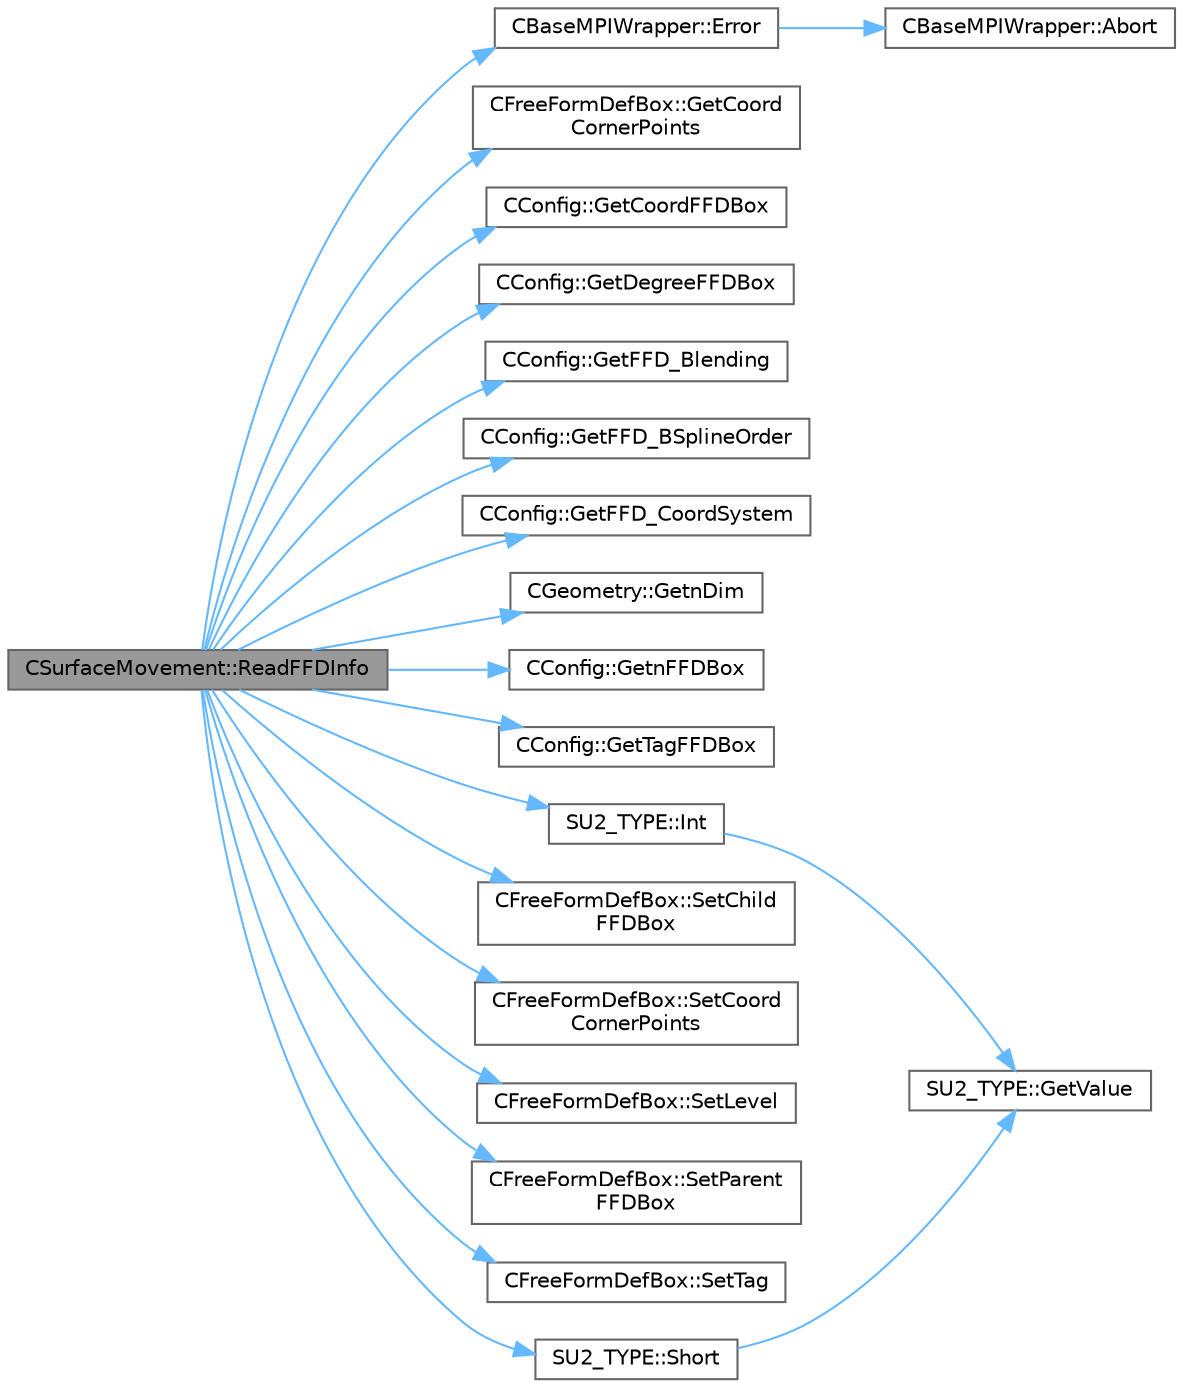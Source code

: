 digraph "CSurfaceMovement::ReadFFDInfo"
{
 // LATEX_PDF_SIZE
  bgcolor="transparent";
  edge [fontname=Helvetica,fontsize=10,labelfontname=Helvetica,labelfontsize=10];
  node [fontname=Helvetica,fontsize=10,shape=box,height=0.2,width=0.4];
  rankdir="LR";
  Node1 [id="Node000001",label="CSurfaceMovement::ReadFFDInfo",height=0.2,width=0.4,color="gray40", fillcolor="grey60", style="filled", fontcolor="black",tooltip="Read the free form information from the grid input file."];
  Node1 -> Node2 [id="edge1_Node000001_Node000002",color="steelblue1",style="solid",tooltip=" "];
  Node2 [id="Node000002",label="CBaseMPIWrapper::Error",height=0.2,width=0.4,color="grey40", fillcolor="white", style="filled",URL="$classCBaseMPIWrapper.html#a04457c47629bda56704e6a8804833eeb",tooltip=" "];
  Node2 -> Node3 [id="edge2_Node000002_Node000003",color="steelblue1",style="solid",tooltip=" "];
  Node3 [id="Node000003",label="CBaseMPIWrapper::Abort",height=0.2,width=0.4,color="grey40", fillcolor="white", style="filled",URL="$classCBaseMPIWrapper.html#af7297d861dca86b45cf561b6ab642e8f",tooltip=" "];
  Node1 -> Node4 [id="edge3_Node000001_Node000004",color="steelblue1",style="solid",tooltip=" "];
  Node4 [id="Node000004",label="CFreeFormDefBox::GetCoord\lCornerPoints",height=0.2,width=0.4,color="grey40", fillcolor="white", style="filled",URL="$classCFreeFormDefBox.html#a0d9cc216d53327e239b7b75173ff3b9a",tooltip="Get the coordinates of the corner points."];
  Node1 -> Node5 [id="edge4_Node000001_Node000005",color="steelblue1",style="solid",tooltip=" "];
  Node5 [id="Node000005",label="CConfig::GetCoordFFDBox",height=0.2,width=0.4,color="grey40", fillcolor="white", style="filled",URL="$classCConfig.html#a0f97861d7423b25b29911e2f0e7a88aa",tooltip="Get the coordinates of the FFD corner points."];
  Node1 -> Node6 [id="edge5_Node000001_Node000006",color="steelblue1",style="solid",tooltip=" "];
  Node6 [id="Node000006",label="CConfig::GetDegreeFFDBox",height=0.2,width=0.4,color="grey40", fillcolor="white", style="filled",URL="$classCConfig.html#abf1d289f10c8de4f5c498c3c1b6e0027",tooltip="Get the degree of the FFD corner points."];
  Node1 -> Node7 [id="edge6_Node000001_Node000007",color="steelblue1",style="solid",tooltip=" "];
  Node7 [id="Node000007",label="CConfig::GetFFD_Blending",height=0.2,width=0.4,color="grey40", fillcolor="white", style="filled",URL="$classCConfig.html#aff8f28391b7ff18c0b9b2564551f4283",tooltip="Get the kind of FFD Blending function."];
  Node1 -> Node8 [id="edge7_Node000001_Node000008",color="steelblue1",style="solid",tooltip=" "];
  Node8 [id="Node000008",label="CConfig::GetFFD_BSplineOrder",height=0.2,width=0.4,color="grey40", fillcolor="white", style="filled",URL="$classCConfig.html#ad497d05cbb6114312c240d2e87a991dc",tooltip="Get the kind BSpline Order in i,j,k direction."];
  Node1 -> Node9 [id="edge8_Node000001_Node000009",color="steelblue1",style="solid",tooltip=" "];
  Node9 [id="Node000009",label="CConfig::GetFFD_CoordSystem",height=0.2,width=0.4,color="grey40", fillcolor="white", style="filled",URL="$classCConfig.html#a021684afea5232355bfac7c66291f745",tooltip="Get the coordinate system that we are going to use to define the FFD."];
  Node1 -> Node10 [id="edge9_Node000001_Node000010",color="steelblue1",style="solid",tooltip=" "];
  Node10 [id="Node000010",label="CGeometry::GetnDim",height=0.2,width=0.4,color="grey40", fillcolor="white", style="filled",URL="$classCGeometry.html#ace7f7fe876f629f5bd5f92d4805a1a4b",tooltip="Get number of coordinates."];
  Node1 -> Node11 [id="edge10_Node000001_Node000011",color="steelblue1",style="solid",tooltip=" "];
  Node11 [id="Node000011",label="CConfig::GetnFFDBox",height=0.2,width=0.4,color="grey40", fillcolor="white", style="filled",URL="$classCConfig.html#a666e3d703600e4182e5434c7194d1cb2",tooltip="Get the number of FFD boxes."];
  Node1 -> Node12 [id="edge11_Node000001_Node000012",color="steelblue1",style="solid",tooltip=" "];
  Node12 [id="Node000012",label="CConfig::GetTagFFDBox",height=0.2,width=0.4,color="grey40", fillcolor="white", style="filled",URL="$classCConfig.html#a4f1ddc66eaee8f6667a2a902419c771e",tooltip="Get the FFD Tag of a particular FFD box."];
  Node1 -> Node13 [id="edge12_Node000001_Node000013",color="steelblue1",style="solid",tooltip=" "];
  Node13 [id="Node000013",label="SU2_TYPE::Int",height=0.2,width=0.4,color="grey40", fillcolor="white", style="filled",URL="$namespaceSU2__TYPE.html#a6b48817766d8a6486caa2807a52f6bae",tooltip="Casts the primitive value to int (uses GetValue, already implemented for each type)."];
  Node13 -> Node14 [id="edge13_Node000013_Node000014",color="steelblue1",style="solid",tooltip=" "];
  Node14 [id="Node000014",label="SU2_TYPE::GetValue",height=0.2,width=0.4,color="grey40", fillcolor="white", style="filled",URL="$namespaceSU2__TYPE.html#adf52a59d6f4e578f7915ec9abbf7cb22",tooltip="Get the (primitive) value of the datatype (needs to be specialized for active types)."];
  Node1 -> Node15 [id="edge14_Node000001_Node000015",color="steelblue1",style="solid",tooltip=" "];
  Node15 [id="Node000015",label="CFreeFormDefBox::SetChild\lFFDBox",height=0.2,width=0.4,color="grey40", fillcolor="white", style="filled",URL="$classCFreeFormDefBox.html#a63b8aec22c3d7e8ed2638376fe6a4524",tooltip="Add to the vector of child FFDBoxes a new FFD FFDBox."];
  Node1 -> Node16 [id="edge15_Node000001_Node000016",color="steelblue1",style="solid",tooltip=" "];
  Node16 [id="Node000016",label="CFreeFormDefBox::SetCoord\lCornerPoints",height=0.2,width=0.4,color="grey40", fillcolor="white", style="filled",URL="$classCFreeFormDefBox.html#a4dd4d6054d473146b7096c0091c04933",tooltip="Set the coordinates of the corner points."];
  Node1 -> Node17 [id="edge16_Node000001_Node000017",color="steelblue1",style="solid",tooltip=" "];
  Node17 [id="Node000017",label="CFreeFormDefBox::SetLevel",height=0.2,width=0.4,color="grey40", fillcolor="white", style="filled",URL="$classCFreeFormDefBox.html#a389077591c3bd608580b4e01ed3003fb",tooltip="Set the nested level of the FFDBox."];
  Node1 -> Node18 [id="edge17_Node000001_Node000018",color="steelblue1",style="solid",tooltip=" "];
  Node18 [id="Node000018",label="CFreeFormDefBox::SetParent\lFFDBox",height=0.2,width=0.4,color="grey40", fillcolor="white", style="filled",URL="$classCFreeFormDefBox.html#a3d02cc5a05456eaca22541cecd181848",tooltip="Add to the vector of parent FFDBoxes a new FFD FFDBox."];
  Node1 -> Node19 [id="edge18_Node000001_Node000019",color="steelblue1",style="solid",tooltip=" "];
  Node19 [id="Node000019",label="CFreeFormDefBox::SetTag",height=0.2,width=0.4,color="grey40", fillcolor="white", style="filled",URL="$classCFreeFormDefBox.html#a4c2d3459d0b3d1e0789f2153f6183b1a",tooltip="Set the tag that identify a FFDBox."];
  Node1 -> Node20 [id="edge19_Node000001_Node000020",color="steelblue1",style="solid",tooltip=" "];
  Node20 [id="Node000020",label="SU2_TYPE::Short",height=0.2,width=0.4,color="grey40", fillcolor="white", style="filled",URL="$namespaceSU2__TYPE.html#a30b9631dab5a12a0c4a93552ff302f0a",tooltip="Casts the primitive value to short (uses GetValue, already implemented for each type)."];
  Node20 -> Node14 [id="edge20_Node000020_Node000014",color="steelblue1",style="solid",tooltip=" "];
}
